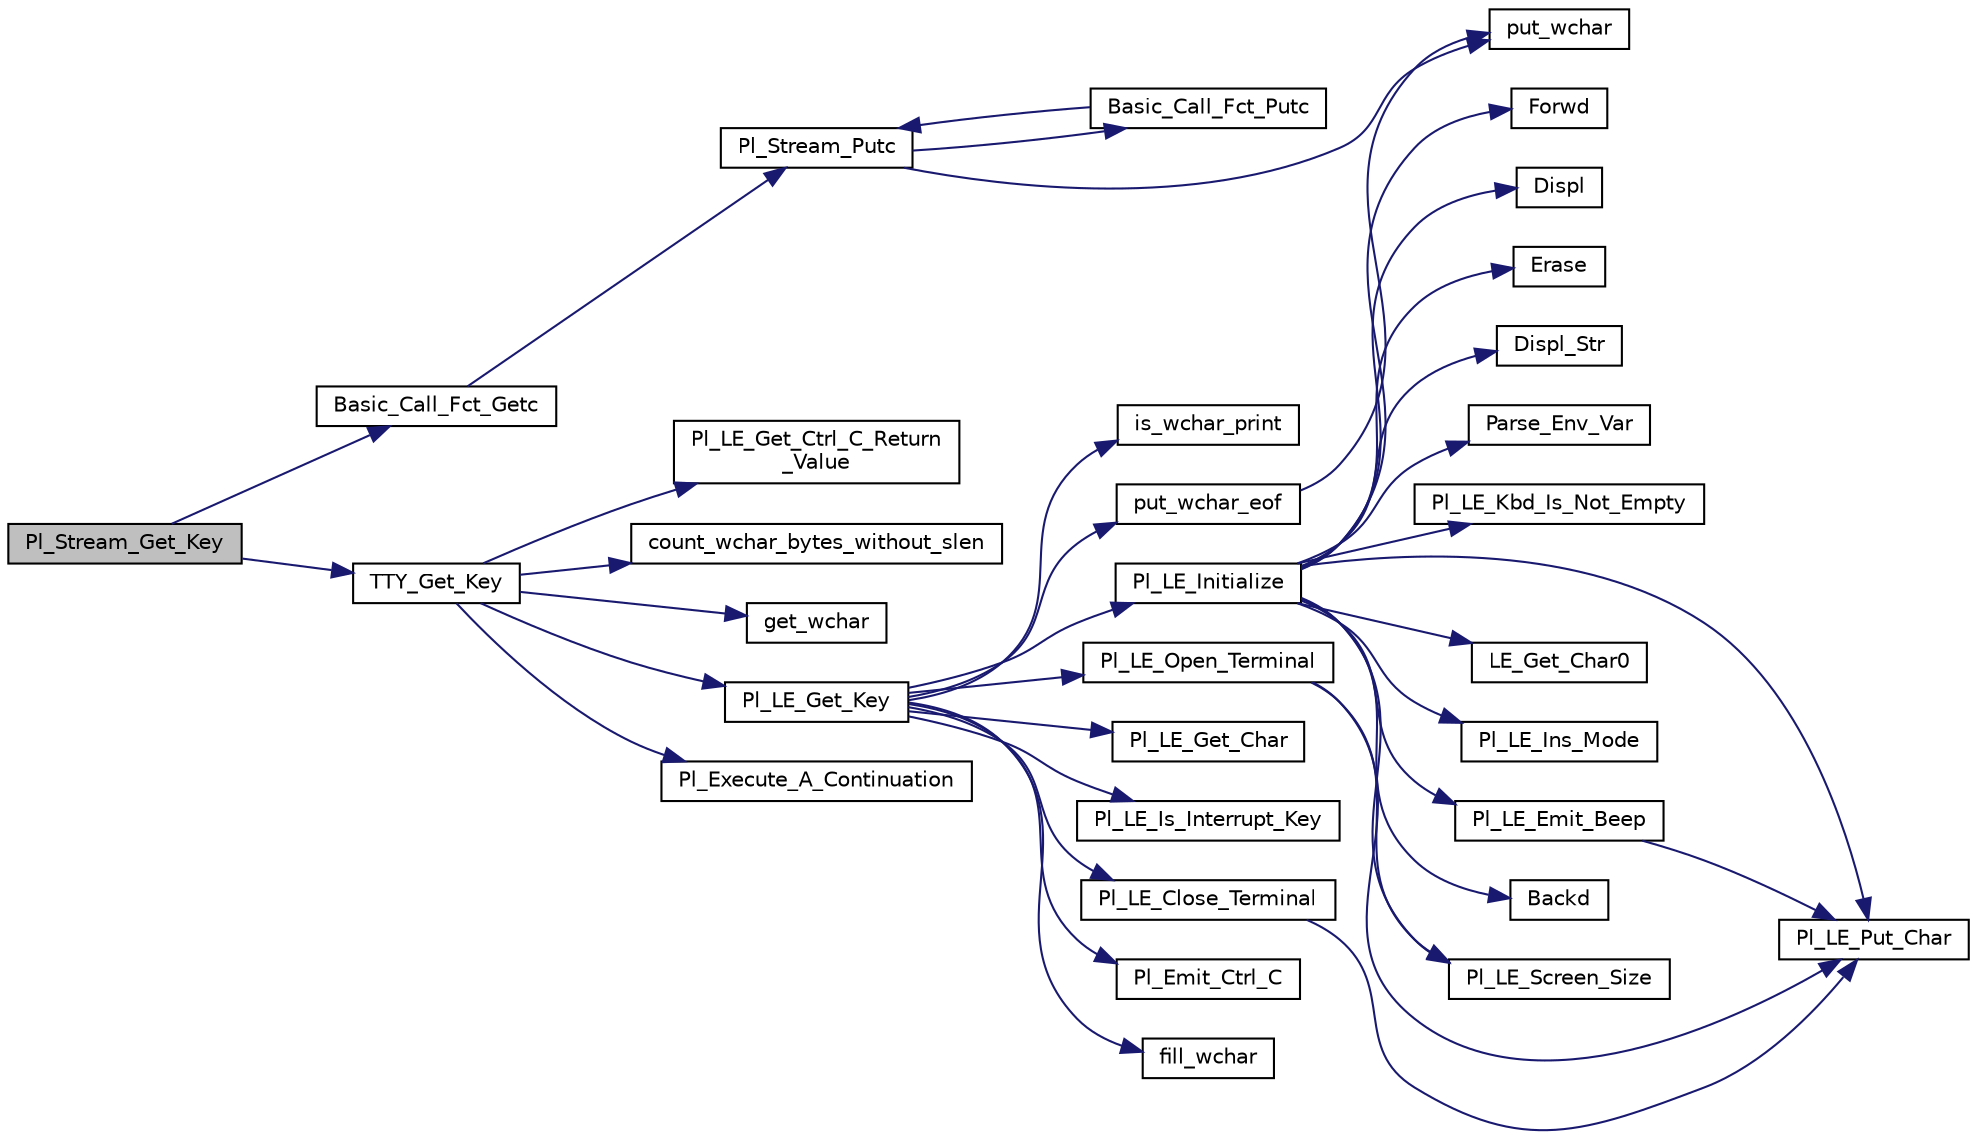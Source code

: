 digraph "Pl_Stream_Get_Key"
{
  edge [fontname="Helvetica",fontsize="10",labelfontname="Helvetica",labelfontsize="10"];
  node [fontname="Helvetica",fontsize="10",shape=record];
  rankdir="LR";
  Node1 [label="Pl_Stream_Get_Key",height=0.2,width=0.4,color="black", fillcolor="grey75", style="filled", fontcolor="black"];
  Node1 -> Node2 [color="midnightblue",fontsize="10",style="solid"];
  Node2 [label="Basic_Call_Fct_Getc",height=0.2,width=0.4,color="black", fillcolor="white", style="filled",URL="$stream__supp_8c.html#a60433157a606a8a781ead4648af6cc87"];
  Node2 -> Node3 [color="midnightblue",fontsize="10",style="solid"];
  Node3 [label="Pl_Stream_Putc",height=0.2,width=0.4,color="black", fillcolor="white", style="filled",URL="$stream__supp_8c.html#aaa89ed2e422788cf2648a9228868c1b6"];
  Node3 -> Node4 [color="midnightblue",fontsize="10",style="solid"];
  Node4 [label="put_wchar",height=0.2,width=0.4,color="black", fillcolor="white", style="filled",URL="$pl__wchar_8c.html#a31bcb7c7ad4174170702cb4399feb8e3"];
  Node3 -> Node5 [color="midnightblue",fontsize="10",style="solid"];
  Node5 [label="Basic_Call_Fct_Putc",height=0.2,width=0.4,color="black", fillcolor="white", style="filled",URL="$stream__supp_8c.html#a8f331c65c933f08991e3d6622ffe538f"];
  Node5 -> Node3 [color="midnightblue",fontsize="10",style="solid"];
  Node1 -> Node6 [color="midnightblue",fontsize="10",style="solid"];
  Node6 [label="TTY_Get_Key",height=0.2,width=0.4,color="black", fillcolor="white", style="filled",URL="$stream__supp_8c.html#a50c66fd397c6e90e83731c9773bea731"];
  Node6 -> Node7 [color="midnightblue",fontsize="10",style="solid"];
  Node7 [label="count_wchar_bytes_without_slen",height=0.2,width=0.4,color="black", fillcolor="white", style="filled",URL="$pl__wchar_8c.html#a118e1ed8186e82a376d922702a7a8a82"];
  Node6 -> Node8 [color="midnightblue",fontsize="10",style="solid"];
  Node8 [label="get_wchar",height=0.2,width=0.4,color="black", fillcolor="white", style="filled",URL="$pl__wchar_8c.html#aae8b097c7c2a9e49a67ea8a905051904"];
  Node6 -> Node9 [color="midnightblue",fontsize="10",style="solid"];
  Node9 [label="Pl_LE_Get_Key",height=0.2,width=0.4,color="black", fillcolor="white", style="filled",URL="$linedit_8c.html#a4f1c0c59dd4227be9ac33ccc96c7d8d9"];
  Node9 -> Node10 [color="midnightblue",fontsize="10",style="solid"];
  Node10 [label="Pl_LE_Initialize",height=0.2,width=0.4,color="black", fillcolor="white", style="filled",URL="$linedit_8h.html#ac18d0902bdc62942c4bd445ee73d6be3"];
  Node10 -> Node11 [color="midnightblue",fontsize="10",style="solid"];
  Node11 [label="Parse_Env_Var",height=0.2,width=0.4,color="black", fillcolor="white", style="filled",URL="$terminal_8c.html#acae08e63a234477bf1257da8b7aed42c"];
  Node10 -> Node12 [color="midnightblue",fontsize="10",style="solid"];
  Node12 [label="Pl_LE_Screen_Size",height=0.2,width=0.4,color="black", fillcolor="white", style="filled",URL="$terminal_8c.html#a469ee04c4859e98fe1f6db021e90bfb9"];
  Node10 -> Node13 [color="midnightblue",fontsize="10",style="solid"];
  Node13 [label="Pl_LE_Kbd_Is_Not_Empty",height=0.2,width=0.4,color="black", fillcolor="white", style="filled",URL="$terminal_8c.html#aad5032ec003db7a3e1a4ead642d2b1c9"];
  Node10 -> Node14 [color="midnightblue",fontsize="10",style="solid"];
  Node14 [label="Pl_LE_Put_Char",height=0.2,width=0.4,color="black", fillcolor="white", style="filled",URL="$terminal_8c.html#a590b70bbd0e7ba502d794565a3652c9f"];
  Node10 -> Node15 [color="midnightblue",fontsize="10",style="solid"];
  Node15 [label="LE_Get_Char0",height=0.2,width=0.4,color="black", fillcolor="white", style="filled",URL="$terminal_8c.html#a3ad10c9f5ddd471af1f250302534f4dd"];
  Node10 -> Node16 [color="midnightblue",fontsize="10",style="solid"];
  Node16 [label="Pl_LE_Ins_Mode",height=0.2,width=0.4,color="black", fillcolor="white", style="filled",URL="$terminal_8c.html#a6cb08cdfcbb59cbdd3d55c4b3e282c6c"];
  Node10 -> Node17 [color="midnightblue",fontsize="10",style="solid"];
  Node17 [label="Pl_LE_Emit_Beep",height=0.2,width=0.4,color="black", fillcolor="white", style="filled",URL="$terminal_8c.html#aa38becdbe98fa5a404ff0ef7d9bbeb34"];
  Node17 -> Node14 [color="midnightblue",fontsize="10",style="solid"];
  Node10 -> Node18 [color="midnightblue",fontsize="10",style="solid"];
  Node18 [label="Backd",height=0.2,width=0.4,color="black", fillcolor="white", style="filled",URL="$terminal_8c.html#a5509aba58312f5bbb8ab5392cc98a19c"];
  Node10 -> Node19 [color="midnightblue",fontsize="10",style="solid"];
  Node19 [label="Forwd",height=0.2,width=0.4,color="black", fillcolor="white", style="filled",URL="$terminal_8c.html#ad618abf9b110b77f60d00d7406fc31e1"];
  Node10 -> Node20 [color="midnightblue",fontsize="10",style="solid"];
  Node20 [label="Displ",height=0.2,width=0.4,color="black", fillcolor="white", style="filled",URL="$terminal_8c.html#a1df289842cb88ce5520533c6a2797a4a"];
  Node10 -> Node21 [color="midnightblue",fontsize="10",style="solid"];
  Node21 [label="Erase",height=0.2,width=0.4,color="black", fillcolor="white", style="filled",URL="$terminal_8c.html#affbb006cd6d0f1e67633b91508894e9d"];
  Node10 -> Node22 [color="midnightblue",fontsize="10",style="solid"];
  Node22 [label="Displ_Str",height=0.2,width=0.4,color="black", fillcolor="white", style="filled",URL="$terminal_8c.html#a8123f431a3b3a083d2f9b5f4396a31ee"];
  Node9 -> Node23 [color="midnightblue",fontsize="10",style="solid"];
  Node23 [label="Pl_LE_Open_Terminal",height=0.2,width=0.4,color="black", fillcolor="white", style="filled",URL="$terminal_8c.html#a8f4c06bf782ce1bb4449753a4ca99403"];
  Node23 -> Node12 [color="midnightblue",fontsize="10",style="solid"];
  Node23 -> Node14 [color="midnightblue",fontsize="10",style="solid"];
  Node9 -> Node24 [color="midnightblue",fontsize="10",style="solid"];
  Node24 [label="Pl_LE_Get_Char",height=0.2,width=0.4,color="black", fillcolor="white", style="filled",URL="$terminal_8c.html#ab03c9c3058c416b43852eb4ad9d30971"];
  Node9 -> Node25 [color="midnightblue",fontsize="10",style="solid"];
  Node25 [label="Pl_LE_Is_Interrupt_Key",height=0.2,width=0.4,color="black", fillcolor="white", style="filled",URL="$terminal_8c.html#a37099f929a26503fda2d259a8e20b938"];
  Node9 -> Node26 [color="midnightblue",fontsize="10",style="solid"];
  Node26 [label="Pl_LE_Close_Terminal",height=0.2,width=0.4,color="black", fillcolor="white", style="filled",URL="$terminal_8c.html#a27adb2b5e5dd607c0b7bd5bd10ca2281"];
  Node26 -> Node14 [color="midnightblue",fontsize="10",style="solid"];
  Node9 -> Node27 [color="midnightblue",fontsize="10",style="solid"];
  Node27 [label="Pl_Emit_Ctrl_C",height=0.2,width=0.4,color="black", fillcolor="white", style="filled",URL="$ctrl__c_8c.html#a54ec36423ca739ef1e56e092deb57ad1"];
  Node9 -> Node28 [color="midnightblue",fontsize="10",style="solid"];
  Node28 [label="fill_wchar",height=0.2,width=0.4,color="black", fillcolor="white", style="filled",URL="$pl__wchar_8c.html#a5df5e221fa5cbadce849a7e73c5dc4ad"];
  Node9 -> Node29 [color="midnightblue",fontsize="10",style="solid"];
  Node29 [label="is_wchar_print",height=0.2,width=0.4,color="black", fillcolor="white", style="filled",URL="$pl__wchar_8c.html#ab651da38c28b6407c6fe7a1f50260a1a"];
  Node9 -> Node30 [color="midnightblue",fontsize="10",style="solid"];
  Node30 [label="put_wchar_eof",height=0.2,width=0.4,color="black", fillcolor="white", style="filled",URL="$pl__wchar_8c.html#a0e3acef785ce9c91e56ba566193d4cee"];
  Node30 -> Node4 [color="midnightblue",fontsize="10",style="solid"];
  Node6 -> Node31 [color="midnightblue",fontsize="10",style="solid"];
  Node31 [label="Pl_Execute_A_Continuation",height=0.2,width=0.4,color="black", fillcolor="white", style="filled",URL="$engine_8c.html#ae0fcb6df66410fd57c52a0ba16527642"];
  Node6 -> Node32 [color="midnightblue",fontsize="10",style="solid"];
  Node32 [label="Pl_LE_Get_Ctrl_C_Return\l_Value",height=0.2,width=0.4,color="black", fillcolor="white", style="filled",URL="$linedit_8c.html#a984bc5e9cc15fffd69d6a5a95aedbe05"];
}
